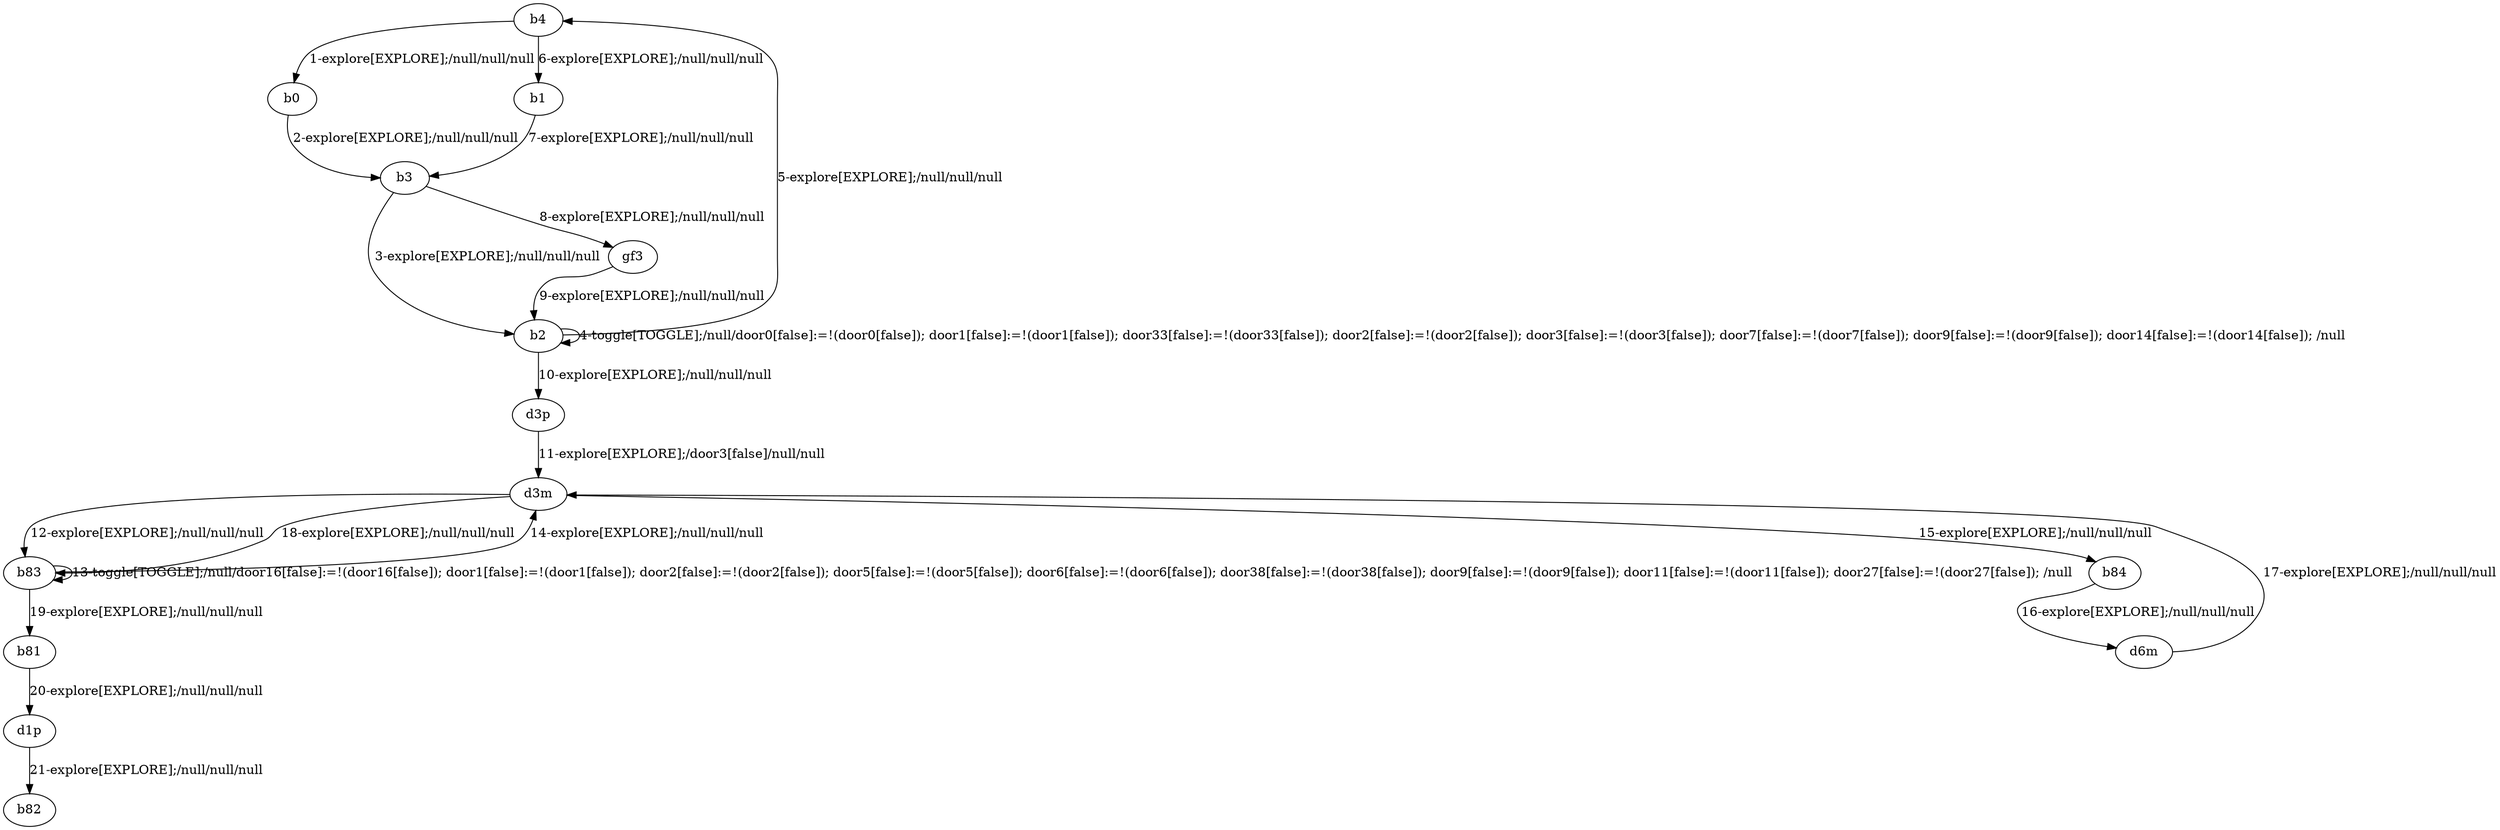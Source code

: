 # Total number of goals covered by this test: 1
# d1p --> b82

digraph g {
"b4" -> "b0" [label = "1-explore[EXPLORE];/null/null/null"];
"b0" -> "b3" [label = "2-explore[EXPLORE];/null/null/null"];
"b3" -> "b2" [label = "3-explore[EXPLORE];/null/null/null"];
"b2" -> "b2" [label = "4-toggle[TOGGLE];/null/door0[false]:=!(door0[false]); door1[false]:=!(door1[false]); door33[false]:=!(door33[false]); door2[false]:=!(door2[false]); door3[false]:=!(door3[false]); door7[false]:=!(door7[false]); door9[false]:=!(door9[false]); door14[false]:=!(door14[false]); /null"];
"b2" -> "b4" [label = "5-explore[EXPLORE];/null/null/null"];
"b4" -> "b1" [label = "6-explore[EXPLORE];/null/null/null"];
"b1" -> "b3" [label = "7-explore[EXPLORE];/null/null/null"];
"b3" -> "gf3" [label = "8-explore[EXPLORE];/null/null/null"];
"gf3" -> "b2" [label = "9-explore[EXPLORE];/null/null/null"];
"b2" -> "d3p" [label = "10-explore[EXPLORE];/null/null/null"];
"d3p" -> "d3m" [label = "11-explore[EXPLORE];/door3[false]/null/null"];
"d3m" -> "b83" [label = "12-explore[EXPLORE];/null/null/null"];
"b83" -> "b83" [label = "13-toggle[TOGGLE];/null/door16[false]:=!(door16[false]); door1[false]:=!(door1[false]); door2[false]:=!(door2[false]); door5[false]:=!(door5[false]); door6[false]:=!(door6[false]); door38[false]:=!(door38[false]); door9[false]:=!(door9[false]); door11[false]:=!(door11[false]); door27[false]:=!(door27[false]); /null"];
"b83" -> "d3m" [label = "14-explore[EXPLORE];/null/null/null"];
"d3m" -> "b84" [label = "15-explore[EXPLORE];/null/null/null"];
"b84" -> "d6m" [label = "16-explore[EXPLORE];/null/null/null"];
"d6m" -> "d3m" [label = "17-explore[EXPLORE];/null/null/null"];
"d3m" -> "b83" [label = "18-explore[EXPLORE];/null/null/null"];
"b83" -> "b81" [label = "19-explore[EXPLORE];/null/null/null"];
"b81" -> "d1p" [label = "20-explore[EXPLORE];/null/null/null"];
"d1p" -> "b82" [label = "21-explore[EXPLORE];/null/null/null"];
}